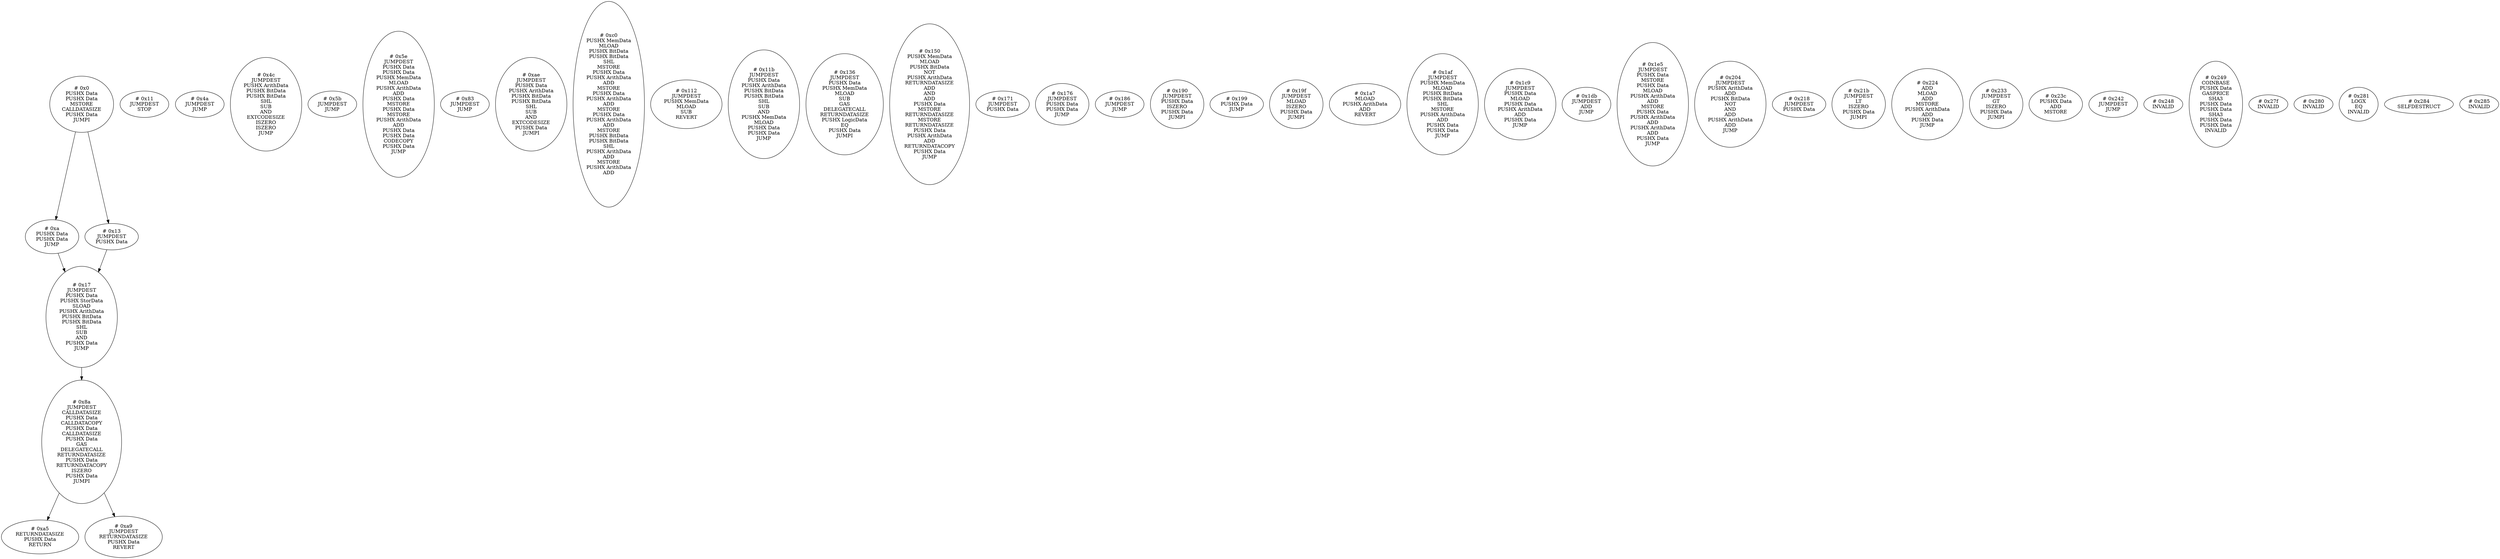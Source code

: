 /* Generated by GvGen v.1.0 (https://www.github.com/stricaud/gvgen) */

digraph G {
compound=true;
   node1 [label="# 0x0
PUSHX Data
PUSHX Data
MSTORE
CALLDATASIZE
PUSHX Data
JUMPI
"];
   node2 [label="# 0xa
PUSHX Data
PUSHX Data
JUMP
"];
   node3 [label="# 0x11
JUMPDEST
STOP
"];
   node4 [label="# 0x13
JUMPDEST
PUSHX Data
"];
   node5 [label="# 0x17
JUMPDEST
PUSHX Data
PUSHX StorData
SLOAD
PUSHX ArithData
PUSHX BitData
PUSHX BitData
SHL
SUB
AND
PUSHX Data
JUMP
"];
   node6 [label="# 0x4a
JUMPDEST
JUMP
"];
   node7 [label="# 0x4c
JUMPDEST
PUSHX ArithData
PUSHX BitData
PUSHX BitData
SHL
SUB
AND
EXTCODESIZE
ISZERO
ISZERO
JUMP
"];
   node8 [label="# 0x5b
JUMPDEST
JUMP
"];
   node9 [label="# 0x5e
JUMPDEST
PUSHX Data
PUSHX Data
PUSHX MemData
MLOAD
PUSHX ArithData
ADD
PUSHX Data
MSTORE
PUSHX Data
MSTORE
PUSHX ArithData
ADD
PUSHX Data
PUSHX Data
CODECOPY
PUSHX Data
JUMP
"];
   node10 [label="# 0x83
JUMPDEST
JUMP
"];
   node11 [label="# 0x8a
JUMPDEST
CALLDATASIZE
PUSHX Data
CALLDATACOPY
PUSHX Data
CALLDATASIZE
PUSHX Data
GAS
DELEGATECALL
RETURNDATASIZE
PUSHX Data
RETURNDATACOPY
ISZERO
PUSHX Data
JUMPI
"];
   node12 [label="# 0xa5
RETURNDATASIZE
PUSHX Data
RETURN
"];
   node13 [label="# 0xa9
JUMPDEST
RETURNDATASIZE
PUSHX Data
REVERT
"];
   node14 [label="# 0xae
JUMPDEST
PUSHX Data
PUSHX ArithData
PUSHX BitData
PUSHX BitData
SHL
SUB
AND
EXTCODESIZE
PUSHX Data
JUMPI
"];
   node15 [label="# 0xc0
PUSHX MemData
MLOAD
PUSHX BitData
PUSHX BitData
SHL
MSTORE
PUSHX Data
PUSHX ArithData
ADD
MSTORE
PUSHX Data
PUSHX ArithData
ADD
MSTORE
PUSHX Data
PUSHX ArithData
ADD
MSTORE
PUSHX BitData
PUSHX BitData
SHL
PUSHX ArithData
ADD
MSTORE
PUSHX ArithData
ADD
"];
   node16 [label="# 0x112
JUMPDEST
PUSHX MemData
MLOAD
SUB
REVERT
"];
   node17 [label="# 0x11b
JUMPDEST
PUSHX Data
PUSHX ArithData
PUSHX BitData
PUSHX BitData
SHL
SUB
AND
PUSHX MemData
MLOAD
PUSHX Data
PUSHX Data
JUMP
"];
   node18 [label="# 0x136
JUMPDEST
PUSHX Data
PUSHX MemData
MLOAD
SUB
GAS
DELEGATECALL
RETURNDATASIZE
PUSHX LogicData
EQ
PUSHX Data
JUMPI
"];
   node19 [label="# 0x150
PUSHX MemData
MLOAD
PUSHX BitData
NOT
PUSHX ArithData
RETURNDATASIZE
ADD
AND
ADD
PUSHX Data
MSTORE
RETURNDATASIZE
MSTORE
RETURNDATASIZE
PUSHX Data
PUSHX ArithData
ADD
RETURNDATACOPY
PUSHX Data
JUMP
"];
   node20 [label="# 0x171
JUMPDEST
PUSHX Data
"];
   node21 [label="# 0x176
JUMPDEST
PUSHX Data
PUSHX Data
JUMP
"];
   node22 [label="# 0x186
JUMPDEST
JUMP
"];
   node23 [label="# 0x190
JUMPDEST
PUSHX Data
ISZERO
PUSHX Data
JUMPI
"];
   node24 [label="# 0x199
PUSHX Data
JUMP
"];
   node25 [label="# 0x19f
JUMPDEST
MLOAD
ISZERO
PUSHX Data
JUMPI
"];
   node26 [label="# 0x1a7
MLOAD
PUSHX ArithData
ADD
REVERT
"];
   node27 [label="# 0x1af
JUMPDEST
PUSHX MemData
MLOAD
PUSHX BitData
PUSHX BitData
SHL
MSTORE
PUSHX ArithData
ADD
PUSHX Data
PUSHX Data
JUMP
"];
   node28 [label="# 0x1c9
JUMPDEST
PUSHX Data
MLOAD
PUSHX Data
PUSHX ArithData
ADD
PUSHX Data
JUMP
"];
   node29 [label="# 0x1db
JUMPDEST
ADD
JUMP
"];
   node30 [label="# 0x1e5
JUMPDEST
PUSHX Data
MSTORE
PUSHX Data
MLOAD
PUSHX ArithData
ADD
MSTORE
PUSHX Data
PUSHX ArithData
ADD
PUSHX ArithData
ADD
PUSHX Data
JUMP
"];
   node31 [label="# 0x204
JUMPDEST
PUSHX ArithData
ADD
PUSHX BitData
NOT
AND
ADD
PUSHX ArithData
ADD
JUMP
"];
   node32 [label="# 0x218
JUMPDEST
PUSHX Data
"];
   node33 [label="# 0x21b
JUMPDEST
LT
ISZERO
PUSHX Data
JUMPI
"];
   node34 [label="# 0x224
ADD
MLOAD
ADD
MSTORE
PUSHX ArithData
ADD
PUSHX Data
JUMP
"];
   node35 [label="# 0x233
JUMPDEST
GT
ISZERO
PUSHX Data
JUMPI
"];
   node36 [label="# 0x23c
PUSHX Data
ADD
MSTORE
"];
   node37 [label="# 0x242
JUMPDEST
JUMP
"];
   node38 [label="# 0x248
INVALID
"];
   node39 [label="# 0x249
COINBASE
PUSHX Data
GASPRICE
SHA3
PUSHX Data
PUSHX Data
SHA3
PUSHX Data
PUSHX Data
INVALID
"];
   node40 [label="# 0x27f
INVALID
"];
   node41 [label="# 0x280
INVALID
"];
   node42 [label="# 0x281
LOGX
EQ
INVALID
"];
   node43 [label="# 0x284
SELFDESTRUCT
"];
   node44 [label="# 0x285
INVALID
"];
node1->node4;
node1->node2;
node2->node5;
node4->node5;
node5->node11;
node11->node13;
node11->node12;
}
